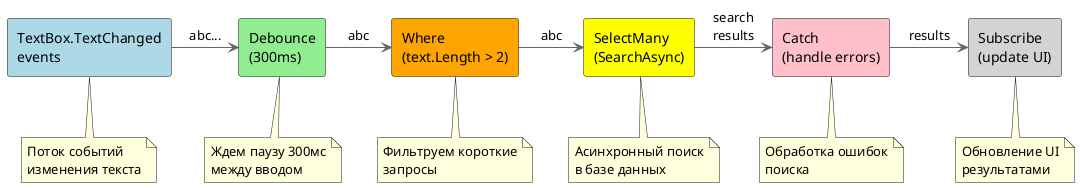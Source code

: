 @startuml
skinparam backgroundColor transparent
skinparam defaultFontName Arial
skinparam ArrowColor #666666
skinparam BoxPadding 20

rectangle "TextBox.TextChanged\nevents" as source #LightBlue
rectangle "Debounce\n(300ms)" as debounce #LightGreen
rectangle "Where\n(text.Length > 2)" as filter #Orange
rectangle "SelectMany\n(SearchAsync)" as transform #Yellow
rectangle "Catch\n(handle errors)" as error #Pink
rectangle "Subscribe\n(update UI)" as sink #LightGray

source -right-> debounce : "abc..."
debounce -right-> filter : "abc"
filter -right-> transform : "abc"
transform -right-> error : "search\nresults"
error -right-> sink : "results"

note bottom of source
  Поток событий
  изменения текста
end note

note bottom of debounce
  Ждем паузу 300мс
  между вводом
end note

note bottom of filter
  Фильтруем короткие
  запросы
end note

note bottom of transform
  Асинхронный поиск
  в базе данных
end note

note bottom of error
  Обработка ошибок
  поиска
end note

note bottom of sink
  Обновление UI
  результатами
end note

@enduml